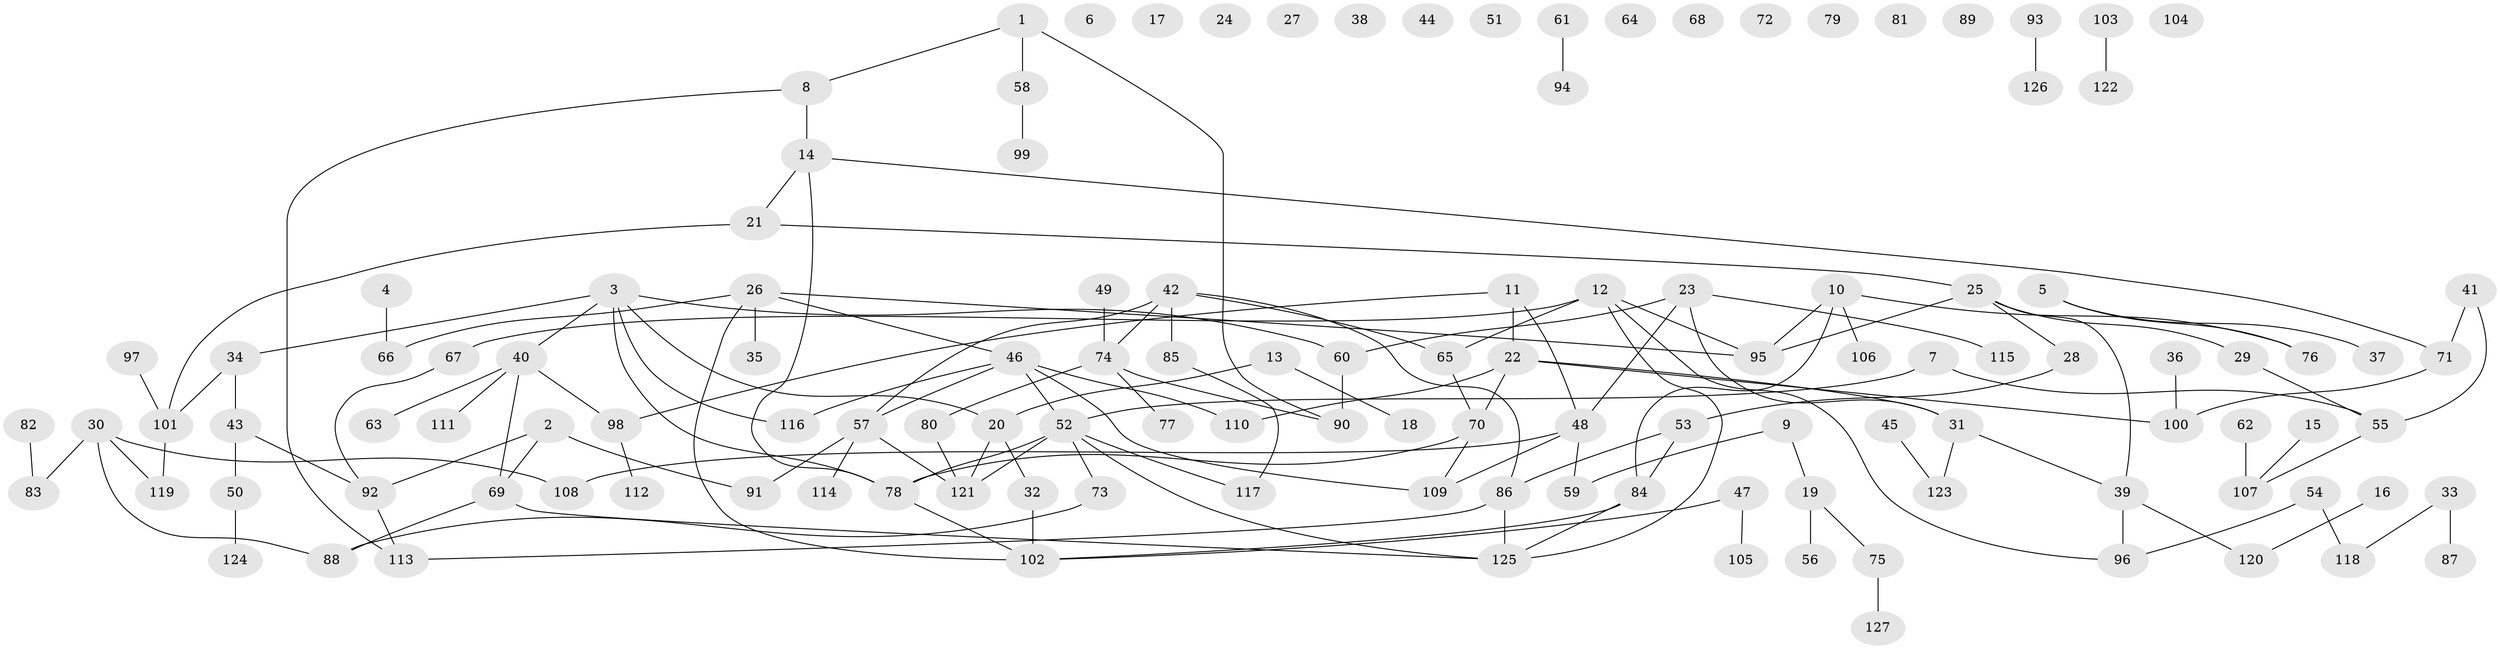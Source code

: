 // coarse degree distribution, {5: 0.09090909090909091, 10: 0.022727272727272728, 1: 0.2159090909090909, 2: 0.20454545454545456, 0: 0.19318181818181818, 4: 0.11363636363636363, 3: 0.10227272727272728, 7: 0.022727272727272728, 8: 0.011363636363636364, 6: 0.022727272727272728}
// Generated by graph-tools (version 1.1) at 2025/16/03/04/25 18:16:44]
// undirected, 127 vertices, 148 edges
graph export_dot {
graph [start="1"]
  node [color=gray90,style=filled];
  1;
  2;
  3;
  4;
  5;
  6;
  7;
  8;
  9;
  10;
  11;
  12;
  13;
  14;
  15;
  16;
  17;
  18;
  19;
  20;
  21;
  22;
  23;
  24;
  25;
  26;
  27;
  28;
  29;
  30;
  31;
  32;
  33;
  34;
  35;
  36;
  37;
  38;
  39;
  40;
  41;
  42;
  43;
  44;
  45;
  46;
  47;
  48;
  49;
  50;
  51;
  52;
  53;
  54;
  55;
  56;
  57;
  58;
  59;
  60;
  61;
  62;
  63;
  64;
  65;
  66;
  67;
  68;
  69;
  70;
  71;
  72;
  73;
  74;
  75;
  76;
  77;
  78;
  79;
  80;
  81;
  82;
  83;
  84;
  85;
  86;
  87;
  88;
  89;
  90;
  91;
  92;
  93;
  94;
  95;
  96;
  97;
  98;
  99;
  100;
  101;
  102;
  103;
  104;
  105;
  106;
  107;
  108;
  109;
  110;
  111;
  112;
  113;
  114;
  115;
  116;
  117;
  118;
  119;
  120;
  121;
  122;
  123;
  124;
  125;
  126;
  127;
  1 -- 8;
  1 -- 58;
  1 -- 90;
  2 -- 69;
  2 -- 91;
  2 -- 92;
  3 -- 20;
  3 -- 34;
  3 -- 40;
  3 -- 60;
  3 -- 78;
  3 -- 116;
  4 -- 66;
  5 -- 37;
  5 -- 76;
  7 -- 52;
  7 -- 55;
  8 -- 14;
  8 -- 113;
  9 -- 19;
  9 -- 59;
  10 -- 76;
  10 -- 84;
  10 -- 95;
  10 -- 106;
  11 -- 22;
  11 -- 48;
  11 -- 98;
  12 -- 65;
  12 -- 67;
  12 -- 95;
  12 -- 96;
  12 -- 125;
  13 -- 18;
  13 -- 20;
  14 -- 21;
  14 -- 71;
  14 -- 78;
  15 -- 107;
  16 -- 120;
  19 -- 56;
  19 -- 75;
  20 -- 32;
  20 -- 121;
  21 -- 25;
  21 -- 101;
  22 -- 31;
  22 -- 70;
  22 -- 100;
  22 -- 110;
  23 -- 31;
  23 -- 48;
  23 -- 60;
  23 -- 115;
  25 -- 28;
  25 -- 29;
  25 -- 39;
  25 -- 95;
  26 -- 35;
  26 -- 46;
  26 -- 66;
  26 -- 95;
  26 -- 102;
  28 -- 53;
  29 -- 55;
  30 -- 83;
  30 -- 88;
  30 -- 108;
  30 -- 119;
  31 -- 39;
  31 -- 123;
  32 -- 102;
  33 -- 87;
  33 -- 118;
  34 -- 43;
  34 -- 101;
  36 -- 100;
  39 -- 96;
  39 -- 120;
  40 -- 63;
  40 -- 69;
  40 -- 98;
  40 -- 111;
  41 -- 55;
  41 -- 71;
  42 -- 57;
  42 -- 65;
  42 -- 74;
  42 -- 85;
  42 -- 86;
  43 -- 50;
  43 -- 92;
  45 -- 123;
  46 -- 52;
  46 -- 57;
  46 -- 109;
  46 -- 110;
  46 -- 116;
  47 -- 102;
  47 -- 105;
  48 -- 59;
  48 -- 108;
  48 -- 109;
  49 -- 74;
  50 -- 124;
  52 -- 73;
  52 -- 78;
  52 -- 117;
  52 -- 121;
  52 -- 125;
  53 -- 84;
  53 -- 86;
  54 -- 96;
  54 -- 118;
  55 -- 107;
  57 -- 91;
  57 -- 114;
  57 -- 121;
  58 -- 99;
  60 -- 90;
  61 -- 94;
  62 -- 107;
  65 -- 70;
  67 -- 92;
  69 -- 88;
  69 -- 125;
  70 -- 78;
  70 -- 109;
  71 -- 100;
  73 -- 88;
  74 -- 77;
  74 -- 80;
  74 -- 90;
  75 -- 127;
  78 -- 102;
  80 -- 121;
  82 -- 83;
  84 -- 102;
  84 -- 125;
  85 -- 117;
  86 -- 113;
  86 -- 125;
  92 -- 113;
  93 -- 126;
  97 -- 101;
  98 -- 112;
  101 -- 119;
  103 -- 122;
}
